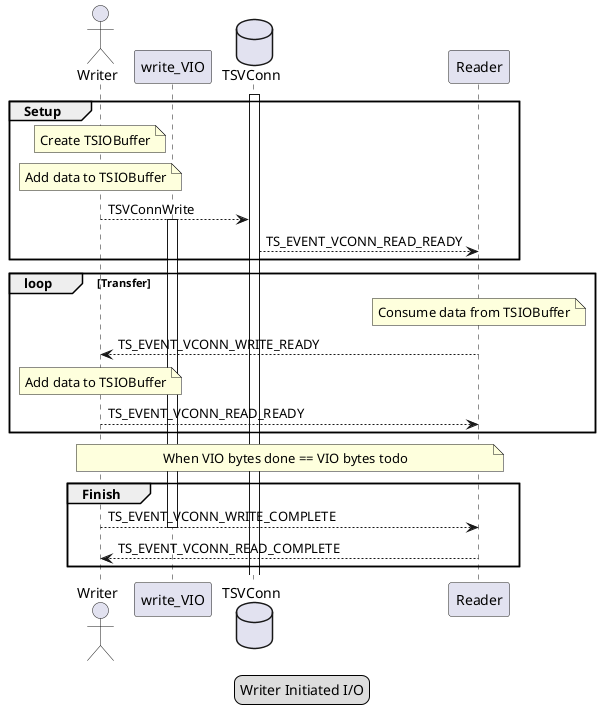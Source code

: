 @startuml

legend
Writer Initiated I/O
endlegend

actor Writer
participant write_VIO
database TSVConn
participant Reader

group Setup
activate TSVConn
note over Writer: Create TSIOBuffer
note over Writer : Add data to TSIOBuffer
Writer --> TSVConn : TSVConnWrite
activate write_VIO
TSVConn --> Reader : TS_EVENT_VCONN_READ_READY
end

loop Transfer
note over Reader : Consume data from TSIOBuffer
Reader --> Writer : TS_EVENT_VCONN_WRITE_READY

note over Writer : Add data to TSIOBuffer
Writer --> Reader: TS_EVENT_VCONN_READ_READY

end

note over Writer, Reader : When VIO bytes done == VIO bytes todo

group Finish
Writer --> Reader : TS_EVENT_VCONN_WRITE_COMPLETE
deactivate write_VIO
Reader --> Writer : TS_EVENT_VCONN_READ_COMPLETE
end

@enduml
